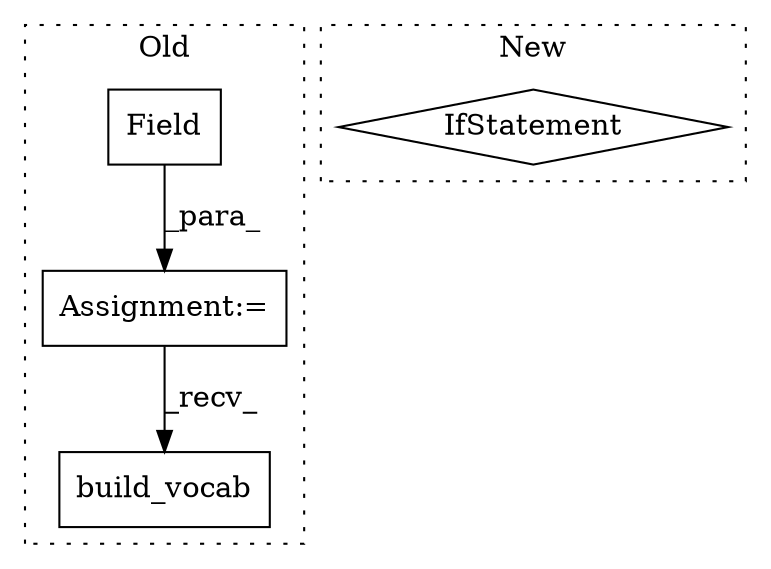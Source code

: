 digraph G {
subgraph cluster0 {
1 [label="Field" a="32" s="956" l="7" shape="box"];
3 [label="build_vocab" a="32" s="1094,1131" l="12,1" shape="box"];
4 [label="Assignment:=" a="7" s="950" l="1" shape="box"];
label = "Old";
style="dotted";
}
subgraph cluster1 {
2 [label="IfStatement" a="25" s="1903,1927" l="4,2" shape="diamond"];
label = "New";
style="dotted";
}
1 -> 4 [label="_para_"];
4 -> 3 [label="_recv_"];
}